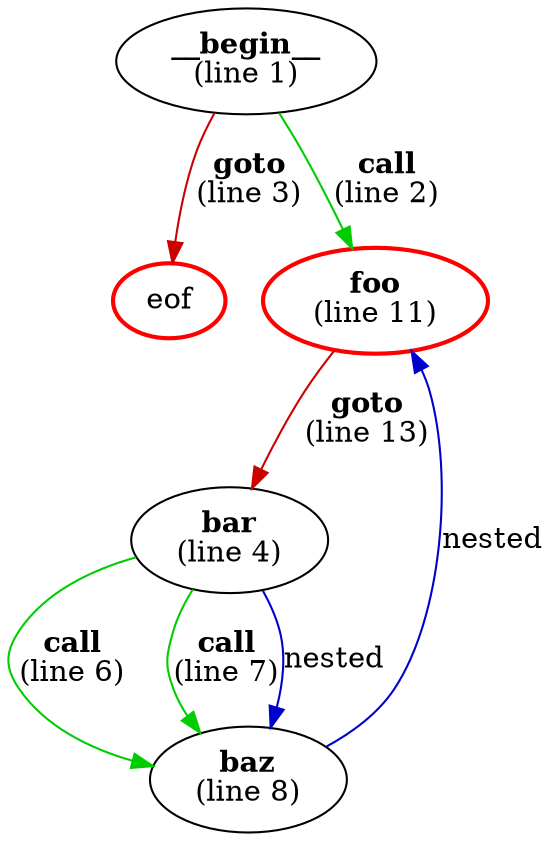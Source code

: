 digraph g {
"__begin__" [label=<<b>__begin__</b><br />(line 1)>]
"__begin__" -> "eof" [label=<<b>goto</b><br />(line 3)>,color=red3]
"__begin__" -> "foo" [label=<<b>call</b><br />(line 2)>,color=green3]
"bar" [label=<<b>bar</b><br />(line 4)>]
"bar" -> "baz" [label=<<b>call</b><br />(line 6)>,color=green3]
"bar" -> "baz" [label=<<b>call</b><br />(line 7)>,color=green3]
"bar" -> "baz" [label=nested,color=blue3]
"baz" [label=<<b>baz</b><br />(line 8)>]
"baz" -> "foo" [label=nested,color=blue3]
"eof" [color=red,penwidth=2]
"foo" [label=<<b>foo</b><br />(line 11)>,color=red,penwidth=2]
"foo" -> "bar" [label=<<b>goto</b><br />(line 13)>,color=red3]
}
